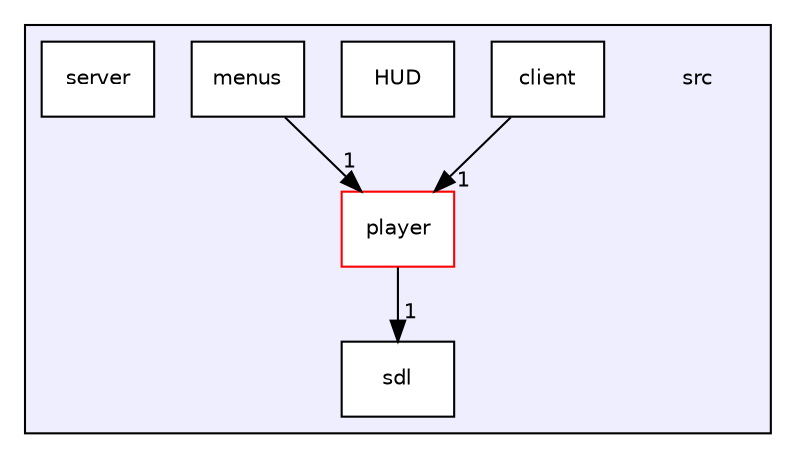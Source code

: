 digraph "src" {
  compound=true
  node [ fontsize="10", fontname="Helvetica"];
  edge [ labelfontsize="10", labelfontname="Helvetica"];
  subgraph clusterdir_68267d1309a1af8e8297ef4c3efbcdba {
    graph [ bgcolor="#eeeeff", pencolor="black", label="" URL="dir_68267d1309a1af8e8297ef4c3efbcdba.html"];
    dir_68267d1309a1af8e8297ef4c3efbcdba [shape=plaintext label="src"];
    dir_6908ff505388a07996d238c763adbdab [shape=box label="client" color="black" fillcolor="white" style="filled" URL="dir_6908ff505388a07996d238c763adbdab.html"];
    dir_30058b5f96a73d0c35ff6f95edf0c893 [shape=box label="HUD" color="black" fillcolor="white" style="filled" URL="dir_30058b5f96a73d0c35ff6f95edf0c893.html"];
    dir_a4cf0bd8881f9bd048453dfed09211e5 [shape=box label="menus" color="black" fillcolor="white" style="filled" URL="dir_a4cf0bd8881f9bd048453dfed09211e5.html"];
    dir_975424cdae97a07db69e55371758444e [shape=box label="player" color="red" fillcolor="white" style="filled" URL="dir_975424cdae97a07db69e55371758444e.html"];
    dir_40988668acd171a89cddbb9743a487a4 [shape=box label="sdl" color="black" fillcolor="white" style="filled" URL="dir_40988668acd171a89cddbb9743a487a4.html"];
    dir_075bb3ff235063c77951cd176d15a741 [shape=box label="server" color="black" fillcolor="white" style="filled" URL="dir_075bb3ff235063c77951cd176d15a741.html"];
  }
  dir_975424cdae97a07db69e55371758444e->dir_40988668acd171a89cddbb9743a487a4 [headlabel="1", labeldistance=1.5 headhref="dir_000009_000011.html"];
  dir_6908ff505388a07996d238c763adbdab->dir_975424cdae97a07db69e55371758444e [headlabel="1", labeldistance=1.5 headhref="dir_000004_000009.html"];
  dir_a4cf0bd8881f9bd048453dfed09211e5->dir_975424cdae97a07db69e55371758444e [headlabel="1", labeldistance=1.5 headhref="dir_000008_000009.html"];
}
